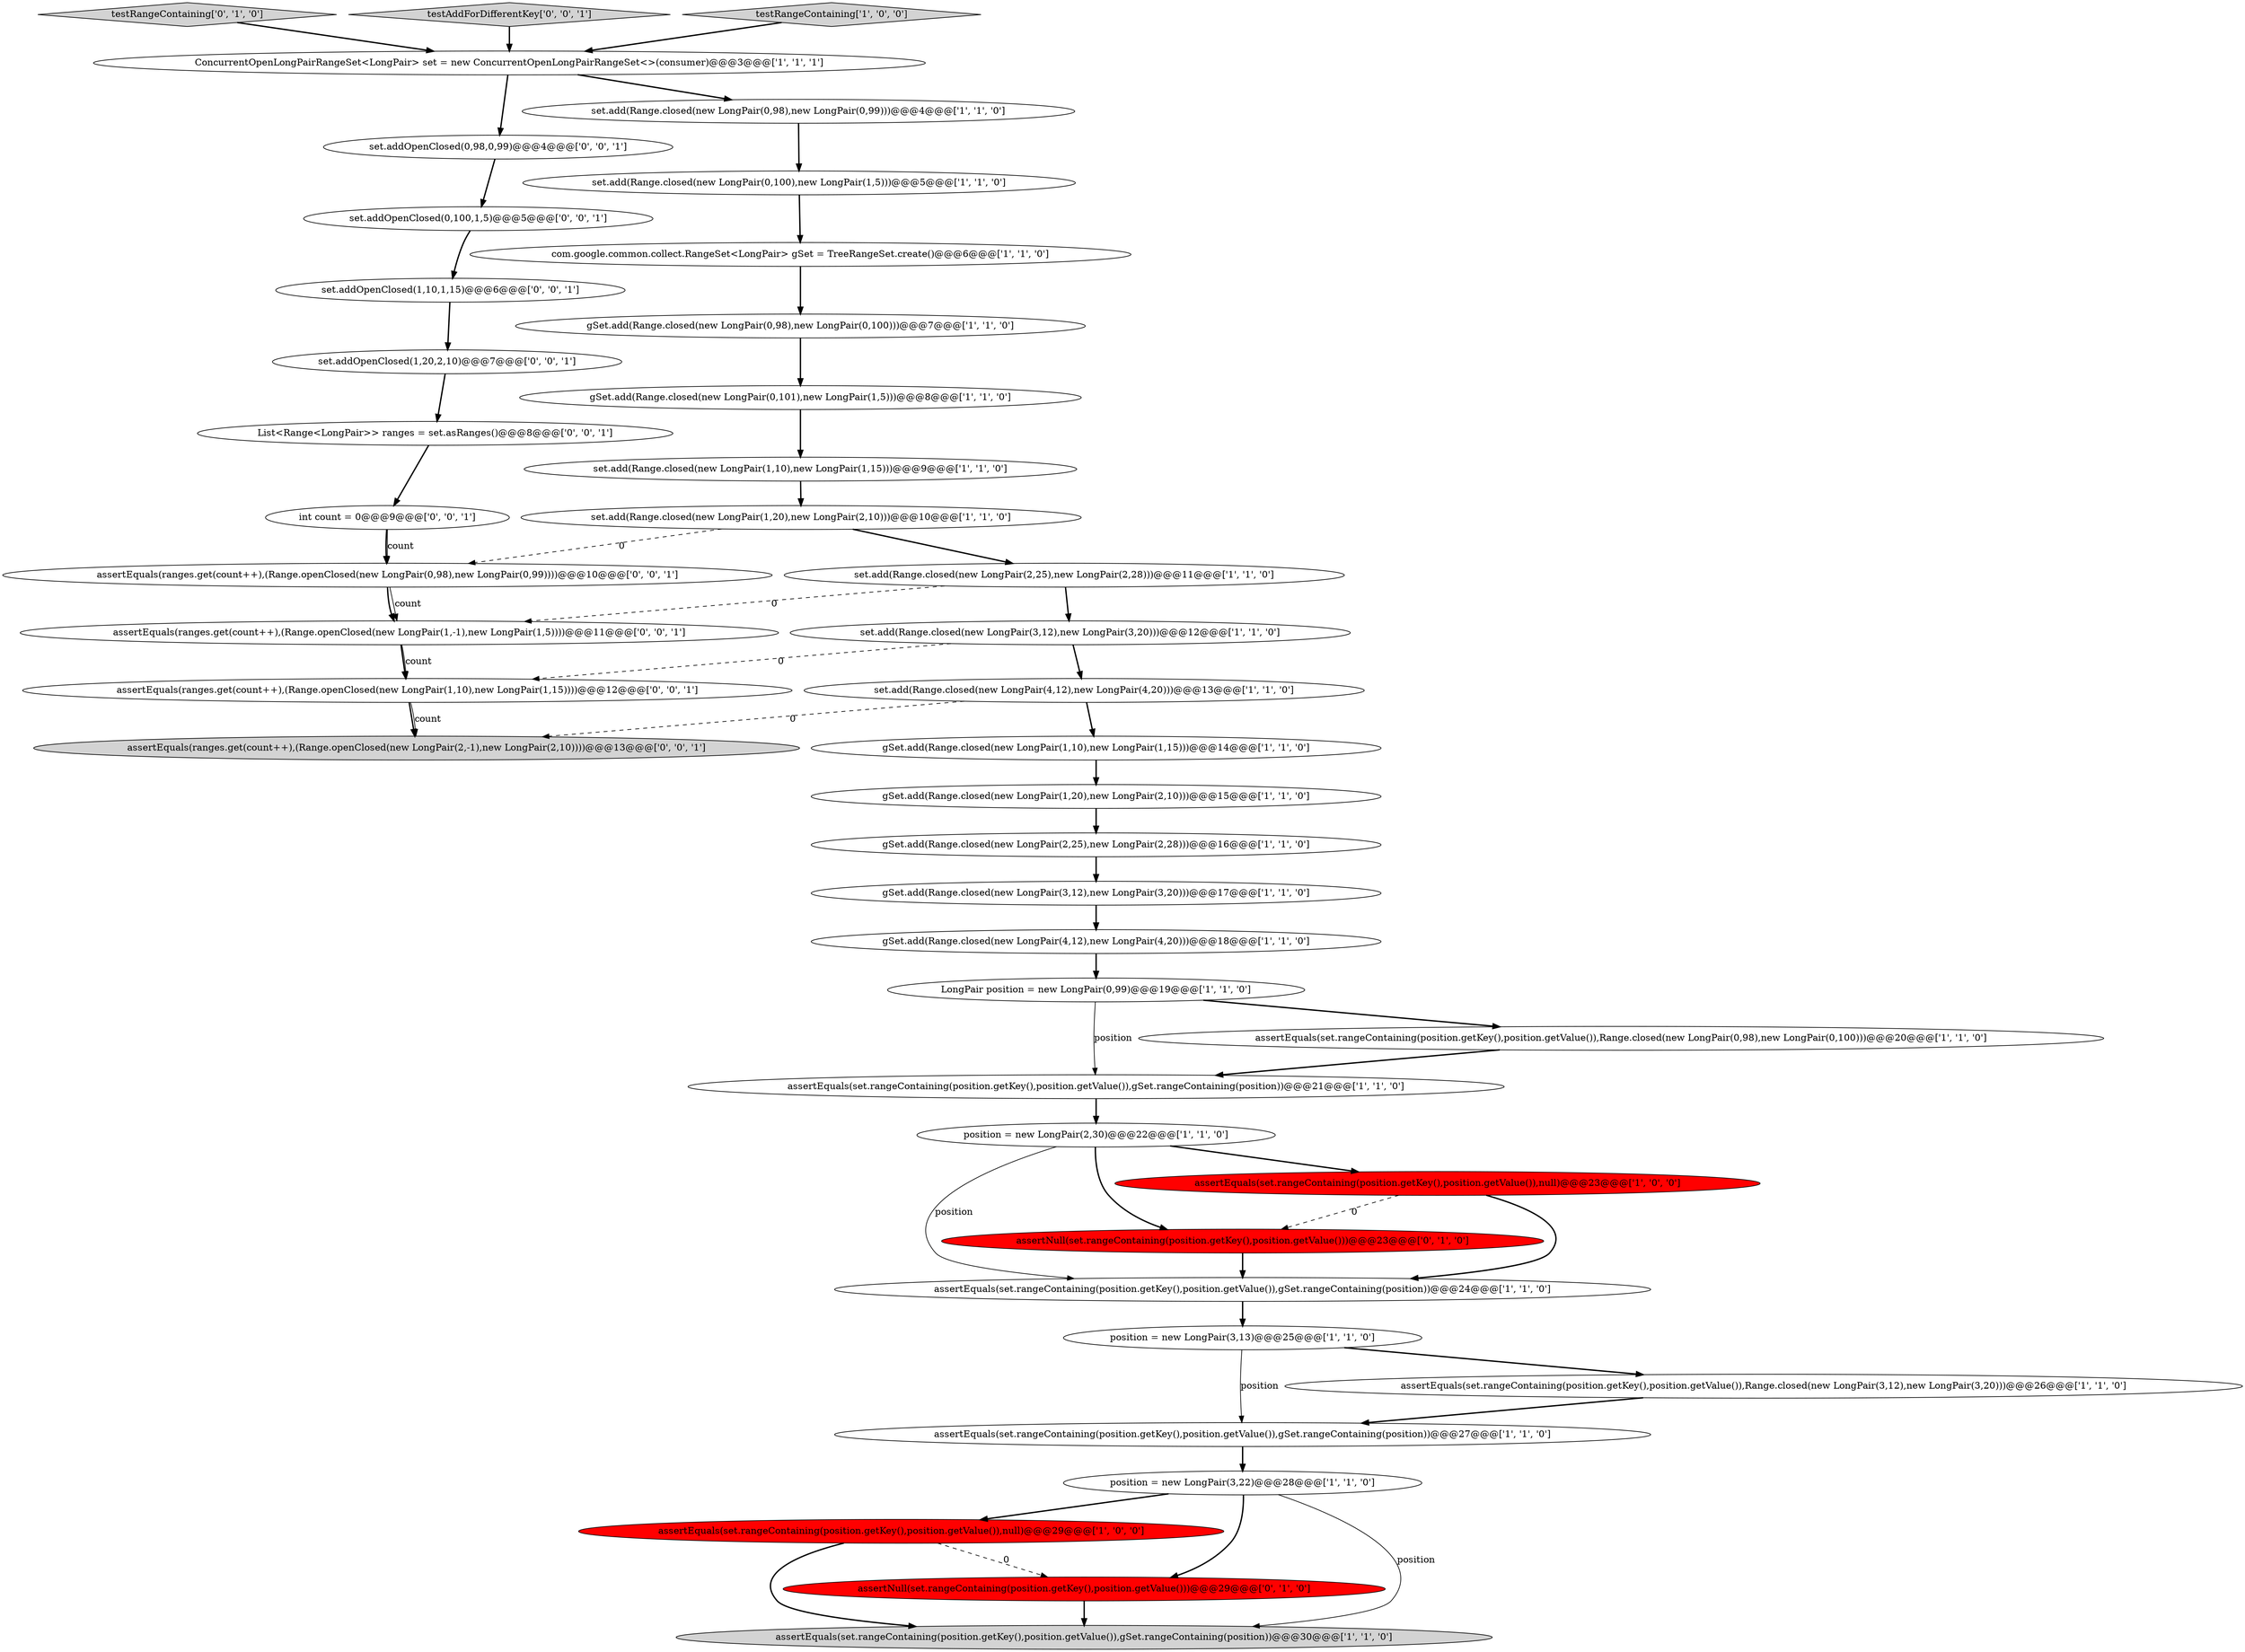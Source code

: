 digraph {
39 [style = filled, label = "assertEquals(ranges.get(count++),(Range.openClosed(new LongPair(0,98),new LongPair(0,99))))@@@10@@@['0', '0', '1']", fillcolor = white, shape = ellipse image = "AAA0AAABBB3BBB"];
31 [style = filled, label = "testRangeContaining['0', '1', '0']", fillcolor = lightgray, shape = diamond image = "AAA0AAABBB2BBB"];
3 [style = filled, label = "ConcurrentOpenLongPairRangeSet<LongPair> set = new ConcurrentOpenLongPairRangeSet<>(consumer)@@@3@@@['1', '1', '1']", fillcolor = white, shape = ellipse image = "AAA0AAABBB1BBB"];
41 [style = filled, label = "set.addOpenClosed(0,98,0,99)@@@4@@@['0', '0', '1']", fillcolor = white, shape = ellipse image = "AAA0AAABBB3BBB"];
10 [style = filled, label = "assertEquals(set.rangeContaining(position.getKey(),position.getValue()),gSet.rangeContaining(position))@@@21@@@['1', '1', '0']", fillcolor = white, shape = ellipse image = "AAA0AAABBB1BBB"];
13 [style = filled, label = "assertEquals(set.rangeContaining(position.getKey(),position.getValue()),gSet.rangeContaining(position))@@@27@@@['1', '1', '0']", fillcolor = white, shape = ellipse image = "AAA0AAABBB1BBB"];
38 [style = filled, label = "set.addOpenClosed(1,10,1,15)@@@6@@@['0', '0', '1']", fillcolor = white, shape = ellipse image = "AAA0AAABBB3BBB"];
11 [style = filled, label = "set.add(Range.closed(new LongPair(0,98),new LongPair(0,99)))@@@4@@@['1', '1', '0']", fillcolor = white, shape = ellipse image = "AAA0AAABBB1BBB"];
17 [style = filled, label = "LongPair position = new LongPair(0,99)@@@19@@@['1', '1', '0']", fillcolor = white, shape = ellipse image = "AAA0AAABBB1BBB"];
22 [style = filled, label = "gSet.add(Range.closed(new LongPair(2,25),new LongPair(2,28)))@@@16@@@['1', '1', '0']", fillcolor = white, shape = ellipse image = "AAA0AAABBB1BBB"];
19 [style = filled, label = "assertEquals(set.rangeContaining(position.getKey(),position.getValue()),Range.closed(new LongPair(3,12),new LongPair(3,20)))@@@26@@@['1', '1', '0']", fillcolor = white, shape = ellipse image = "AAA0AAABBB1BBB"];
27 [style = filled, label = "assertEquals(set.rangeContaining(position.getKey(),position.getValue()),null)@@@29@@@['1', '0', '0']", fillcolor = red, shape = ellipse image = "AAA1AAABBB1BBB"];
12 [style = filled, label = "gSet.add(Range.closed(new LongPair(0,98),new LongPair(0,100)))@@@7@@@['1', '1', '0']", fillcolor = white, shape = ellipse image = "AAA0AAABBB1BBB"];
6 [style = filled, label = "set.add(Range.closed(new LongPair(1,20),new LongPair(2,10)))@@@10@@@['1', '1', '0']", fillcolor = white, shape = ellipse image = "AAA0AAABBB1BBB"];
30 [style = filled, label = "assertNull(set.rangeContaining(position.getKey(),position.getValue()))@@@23@@@['0', '1', '0']", fillcolor = red, shape = ellipse image = "AAA1AAABBB2BBB"];
20 [style = filled, label = "gSet.add(Range.closed(new LongPair(1,20),new LongPair(2,10)))@@@15@@@['1', '1', '0']", fillcolor = white, shape = ellipse image = "AAA0AAABBB1BBB"];
34 [style = filled, label = "List<Range<LongPair>> ranges = set.asRanges()@@@8@@@['0', '0', '1']", fillcolor = white, shape = ellipse image = "AAA0AAABBB3BBB"];
5 [style = filled, label = "position = new LongPair(3,22)@@@28@@@['1', '1', '0']", fillcolor = white, shape = ellipse image = "AAA0AAABBB1BBB"];
8 [style = filled, label = "set.add(Range.closed(new LongPair(3,12),new LongPair(3,20)))@@@12@@@['1', '1', '0']", fillcolor = white, shape = ellipse image = "AAA0AAABBB1BBB"];
21 [style = filled, label = "set.add(Range.closed(new LongPair(2,25),new LongPair(2,28)))@@@11@@@['1', '1', '0']", fillcolor = white, shape = ellipse image = "AAA0AAABBB1BBB"];
33 [style = filled, label = "set.addOpenClosed(1,20,2,10)@@@7@@@['0', '0', '1']", fillcolor = white, shape = ellipse image = "AAA0AAABBB3BBB"];
24 [style = filled, label = "set.add(Range.closed(new LongPair(4,12),new LongPair(4,20)))@@@13@@@['1', '1', '0']", fillcolor = white, shape = ellipse image = "AAA0AAABBB1BBB"];
15 [style = filled, label = "gSet.add(Range.closed(new LongPair(3,12),new LongPair(3,20)))@@@17@@@['1', '1', '0']", fillcolor = white, shape = ellipse image = "AAA0AAABBB1BBB"];
26 [style = filled, label = "gSet.add(Range.closed(new LongPair(4,12),new LongPair(4,20)))@@@18@@@['1', '1', '0']", fillcolor = white, shape = ellipse image = "AAA0AAABBB1BBB"];
18 [style = filled, label = "com.google.common.collect.RangeSet<LongPair> gSet = TreeRangeSet.create()@@@6@@@['1', '1', '0']", fillcolor = white, shape = ellipse image = "AAA0AAABBB1BBB"];
9 [style = filled, label = "gSet.add(Range.closed(new LongPair(0,101),new LongPair(1,5)))@@@8@@@['1', '1', '0']", fillcolor = white, shape = ellipse image = "AAA0AAABBB1BBB"];
29 [style = filled, label = "assertNull(set.rangeContaining(position.getKey(),position.getValue()))@@@29@@@['0', '1', '0']", fillcolor = red, shape = ellipse image = "AAA1AAABBB2BBB"];
42 [style = filled, label = "testAddForDifferentKey['0', '0', '1']", fillcolor = lightgray, shape = diamond image = "AAA0AAABBB3BBB"];
37 [style = filled, label = "assertEquals(ranges.get(count++),(Range.openClosed(new LongPair(1,10),new LongPair(1,15))))@@@12@@@['0', '0', '1']", fillcolor = white, shape = ellipse image = "AAA0AAABBB3BBB"];
0 [style = filled, label = "set.add(Range.closed(new LongPair(1,10),new LongPair(1,15)))@@@9@@@['1', '1', '0']", fillcolor = white, shape = ellipse image = "AAA0AAABBB1BBB"];
7 [style = filled, label = "assertEquals(set.rangeContaining(position.getKey(),position.getValue()),Range.closed(new LongPair(0,98),new LongPair(0,100)))@@@20@@@['1', '1', '0']", fillcolor = white, shape = ellipse image = "AAA0AAABBB1BBB"];
28 [style = filled, label = "testRangeContaining['1', '0', '0']", fillcolor = lightgray, shape = diamond image = "AAA0AAABBB1BBB"];
40 [style = filled, label = "assertEquals(ranges.get(count++),(Range.openClosed(new LongPair(2,-1),new LongPair(2,10))))@@@13@@@['0', '0', '1']", fillcolor = lightgray, shape = ellipse image = "AAA0AAABBB3BBB"];
2 [style = filled, label = "gSet.add(Range.closed(new LongPair(1,10),new LongPair(1,15)))@@@14@@@['1', '1', '0']", fillcolor = white, shape = ellipse image = "AAA0AAABBB1BBB"];
25 [style = filled, label = "position = new LongPair(2,30)@@@22@@@['1', '1', '0']", fillcolor = white, shape = ellipse image = "AAA0AAABBB1BBB"];
1 [style = filled, label = "assertEquals(set.rangeContaining(position.getKey(),position.getValue()),gSet.rangeContaining(position))@@@24@@@['1', '1', '0']", fillcolor = white, shape = ellipse image = "AAA0AAABBB1BBB"];
23 [style = filled, label = "set.add(Range.closed(new LongPair(0,100),new LongPair(1,5)))@@@5@@@['1', '1', '0']", fillcolor = white, shape = ellipse image = "AAA0AAABBB1BBB"];
32 [style = filled, label = "set.addOpenClosed(0,100,1,5)@@@5@@@['0', '0', '1']", fillcolor = white, shape = ellipse image = "AAA0AAABBB3BBB"];
14 [style = filled, label = "assertEquals(set.rangeContaining(position.getKey(),position.getValue()),gSet.rangeContaining(position))@@@30@@@['1', '1', '0']", fillcolor = lightgray, shape = ellipse image = "AAA0AAABBB1BBB"];
35 [style = filled, label = "int count = 0@@@9@@@['0', '0', '1']", fillcolor = white, shape = ellipse image = "AAA0AAABBB3BBB"];
4 [style = filled, label = "position = new LongPair(3,13)@@@25@@@['1', '1', '0']", fillcolor = white, shape = ellipse image = "AAA0AAABBB1BBB"];
36 [style = filled, label = "assertEquals(ranges.get(count++),(Range.openClosed(new LongPair(1,-1),new LongPair(1,5))))@@@11@@@['0', '0', '1']", fillcolor = white, shape = ellipse image = "AAA0AAABBB3BBB"];
16 [style = filled, label = "assertEquals(set.rangeContaining(position.getKey(),position.getValue()),null)@@@23@@@['1', '0', '0']", fillcolor = red, shape = ellipse image = "AAA1AAABBB1BBB"];
5->29 [style = bold, label=""];
1->4 [style = bold, label=""];
39->36 [style = solid, label="count"];
2->20 [style = bold, label=""];
41->32 [style = bold, label=""];
22->15 [style = bold, label=""];
35->39 [style = solid, label="count"];
8->37 [style = dashed, label="0"];
9->0 [style = bold, label=""];
30->1 [style = bold, label=""];
24->2 [style = bold, label=""];
26->17 [style = bold, label=""];
27->14 [style = bold, label=""];
25->1 [style = solid, label="position"];
0->6 [style = bold, label=""];
7->10 [style = bold, label=""];
6->21 [style = bold, label=""];
25->30 [style = bold, label=""];
35->39 [style = bold, label=""];
4->19 [style = bold, label=""];
4->13 [style = solid, label="position"];
3->11 [style = bold, label=""];
18->12 [style = bold, label=""];
21->8 [style = bold, label=""];
24->40 [style = dashed, label="0"];
17->10 [style = solid, label="position"];
12->9 [style = bold, label=""];
25->16 [style = bold, label=""];
5->14 [style = solid, label="position"];
21->36 [style = dashed, label="0"];
15->26 [style = bold, label=""];
20->22 [style = bold, label=""];
17->7 [style = bold, label=""];
32->38 [style = bold, label=""];
27->29 [style = dashed, label="0"];
19->13 [style = bold, label=""];
16->30 [style = dashed, label="0"];
16->1 [style = bold, label=""];
10->25 [style = bold, label=""];
3->41 [style = bold, label=""];
29->14 [style = bold, label=""];
13->5 [style = bold, label=""];
42->3 [style = bold, label=""];
36->37 [style = solid, label="count"];
28->3 [style = bold, label=""];
5->27 [style = bold, label=""];
34->35 [style = bold, label=""];
36->37 [style = bold, label=""];
31->3 [style = bold, label=""];
38->33 [style = bold, label=""];
11->23 [style = bold, label=""];
33->34 [style = bold, label=""];
39->36 [style = bold, label=""];
23->18 [style = bold, label=""];
37->40 [style = solid, label="count"];
37->40 [style = bold, label=""];
6->39 [style = dashed, label="0"];
8->24 [style = bold, label=""];
}
